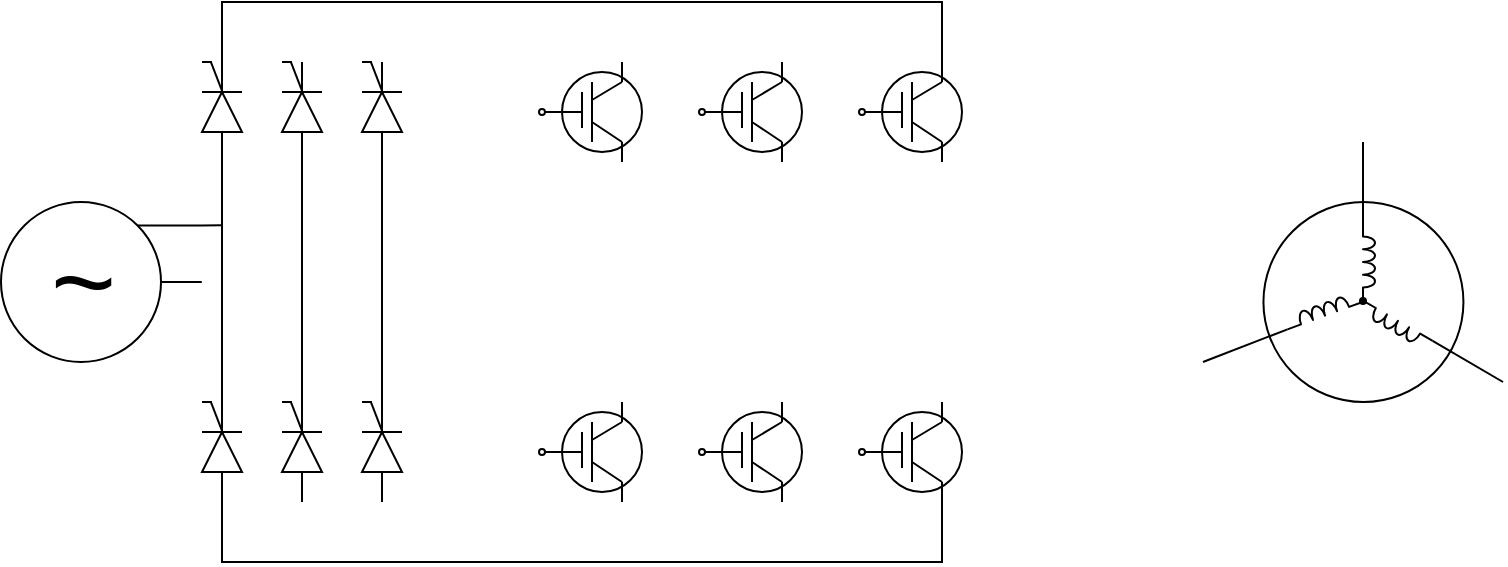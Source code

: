 <mxfile version="10.6.8" type="github"><diagram id="Poc47pYieSkaDkNw2FNX" name="Page-1"><mxGraphModel dx="387" dy="217" grid="1" gridSize="10" guides="1" tooltips="1" connect="1" arrows="1" fold="1" page="1" pageScale="1" pageWidth="827" pageHeight="1169" math="0" shadow="0"><root><mxCell id="0"/><mxCell id="1" parent="0"/><mxCell id="W9D-Zhkd5cadLRXx7c5U-1" value="" style="group" vertex="1" connectable="0" parent="1"><mxGeometry x="610.5" y="270" width="150" height="130" as="geometry"/></mxCell><mxCell id="W9D-Zhkd5cadLRXx7c5U-2" value="" style="ellipse;whiteSpace=wrap;html=1;aspect=fixed;fillColor=none;" vertex="1" parent="W9D-Zhkd5cadLRXx7c5U-1"><mxGeometry x="30.222" y="30" width="100" height="100" as="geometry"/></mxCell><mxCell id="W9D-Zhkd5cadLRXx7c5U-3" value="" style="pointerEvents=1;verticalLabelPosition=bottom;shadow=0;dashed=0;align=center;fillColor=#ffffff;html=1;verticalAlign=top;strokeWidth=1;shape=mxgraph.electrical.inductors.inductor_3;rotation=90;" vertex="1" parent="W9D-Zhkd5cadLRXx7c5U-1"><mxGeometry x="63" y="57" width="40" height="6" as="geometry"/></mxCell><mxCell id="W9D-Zhkd5cadLRXx7c5U-4" value="" style="pointerEvents=1;verticalLabelPosition=bottom;shadow=0;dashed=0;align=center;fillColor=#ffffff;html=1;verticalAlign=top;strokeWidth=1;shape=mxgraph.electrical.inductors.inductor_3;rotation=210;" vertex="1" parent="W9D-Zhkd5cadLRXx7c5U-1"><mxGeometry x="76" y="89" width="40" height="6" as="geometry"/></mxCell><mxCell id="W9D-Zhkd5cadLRXx7c5U-5" value="" style="pointerEvents=1;verticalLabelPosition=bottom;shadow=0;align=center;fillColor=#ffffff;html=1;verticalAlign=top;strokeWidth=1;shape=mxgraph.electrical.inductors.inductor_3;rotation=340;" vertex="1" parent="W9D-Zhkd5cadLRXx7c5U-1"><mxGeometry x="40" y="81" width="40" height="6" as="geometry"/></mxCell><mxCell id="W9D-Zhkd5cadLRXx7c5U-6" value="" style="ellipse;whiteSpace=wrap;html=1;aspect=fixed;fillColor=#000000;" vertex="1" parent="W9D-Zhkd5cadLRXx7c5U-1"><mxGeometry x="78.5" y="78" width="3" height="3" as="geometry"/></mxCell><mxCell id="W9D-Zhkd5cadLRXx7c5U-7" value="" style="endArrow=none;html=1;exitX=0;exitY=1;exitDx=0;exitDy=0;exitPerimeter=0;" edge="1" parent="W9D-Zhkd5cadLRXx7c5U-1" source="W9D-Zhkd5cadLRXx7c5U-3"><mxGeometry width="50" height="50" relative="1" as="geometry"><mxPoint x="70" as="sourcePoint"/><mxPoint x="80" as="targetPoint"/></mxGeometry></mxCell><mxCell id="W9D-Zhkd5cadLRXx7c5U-8" value="" style="endArrow=none;html=1;entryX=0;entryY=1;entryDx=0;entryDy=0;entryPerimeter=0;" edge="1" parent="W9D-Zhkd5cadLRXx7c5U-1" target="W9D-Zhkd5cadLRXx7c5U-5"><mxGeometry width="50" height="50" relative="1" as="geometry"><mxPoint y="110" as="sourcePoint"/><mxPoint x="10" y="120" as="targetPoint"/></mxGeometry></mxCell><mxCell id="W9D-Zhkd5cadLRXx7c5U-9" value="" style="endArrow=none;html=1;entryX=0;entryY=1;entryDx=0;entryDy=0;entryPerimeter=0;" edge="1" parent="W9D-Zhkd5cadLRXx7c5U-1" target="W9D-Zhkd5cadLRXx7c5U-4"><mxGeometry width="50" height="50" relative="1" as="geometry"><mxPoint x="150" y="120" as="sourcePoint"/><mxPoint x="170" y="150" as="targetPoint"/></mxGeometry></mxCell><mxCell id="W9D-Zhkd5cadLRXx7c5U-10" value="" style="group" vertex="1" connectable="0" parent="1"><mxGeometry x="280.0" y="230" width="50" height="50" as="geometry"/></mxCell><mxCell id="W9D-Zhkd5cadLRXx7c5U-11" value="" style="ellipse;whiteSpace=wrap;html=1;aspect=fixed;fillColor=none;" vertex="1" parent="W9D-Zhkd5cadLRXx7c5U-10"><mxGeometry x="10" y="5" width="40" height="40" as="geometry"/></mxCell><mxCell id="W9D-Zhkd5cadLRXx7c5U-12" value="" style="endArrow=none;html=1;strokeWidth=1;" edge="1" parent="W9D-Zhkd5cadLRXx7c5U-10"><mxGeometry width="50" height="50" relative="1" as="geometry"><mxPoint x="25" y="40" as="sourcePoint"/><mxPoint x="25" y="10" as="targetPoint"/></mxGeometry></mxCell><mxCell id="W9D-Zhkd5cadLRXx7c5U-13" value="" style="endArrow=none;html=1;strokeWidth=1;" edge="1" parent="W9D-Zhkd5cadLRXx7c5U-10"><mxGeometry width="50" height="50" relative="1" as="geometry"><mxPoint x="20" y="33" as="sourcePoint"/><mxPoint x="20" y="15" as="targetPoint"/></mxGeometry></mxCell><mxCell id="W9D-Zhkd5cadLRXx7c5U-14" value="" style="endArrow=none;html=1;strokeWidth=1;" edge="1" parent="W9D-Zhkd5cadLRXx7c5U-10"><mxGeometry width="50" height="50" relative="1" as="geometry"><mxPoint x="40" y="10" as="sourcePoint"/><mxPoint x="25" y="19" as="targetPoint"/></mxGeometry></mxCell><mxCell id="W9D-Zhkd5cadLRXx7c5U-15" value="" style="endArrow=none;html=1;strokeWidth=1;endFill=0;startArrow=none;startFill=0;startSize=1;" edge="1" parent="W9D-Zhkd5cadLRXx7c5U-10"><mxGeometry width="50" height="50" relative="1" as="geometry"><mxPoint x="40" y="40" as="sourcePoint"/><mxPoint x="25" y="30" as="targetPoint"/></mxGeometry></mxCell><mxCell id="W9D-Zhkd5cadLRXx7c5U-16" value="" style="endArrow=none;html=1;strokeWidth=1;startArrow=oval;startFill=0;startSize=3;" edge="1" parent="W9D-Zhkd5cadLRXx7c5U-10"><mxGeometry width="50" height="50" relative="1" as="geometry"><mxPoint y="25" as="sourcePoint"/><mxPoint x="20" y="25" as="targetPoint"/></mxGeometry></mxCell><mxCell id="W9D-Zhkd5cadLRXx7c5U-17" value="" style="endArrow=none;html=1;strokeWidth=1;" edge="1" parent="W9D-Zhkd5cadLRXx7c5U-10"><mxGeometry width="50" height="50" relative="1" as="geometry"><mxPoint x="40" y="50" as="sourcePoint"/><mxPoint x="40" y="40" as="targetPoint"/></mxGeometry></mxCell><mxCell id="W9D-Zhkd5cadLRXx7c5U-18" value="" style="endArrow=none;html=1;strokeWidth=1;" edge="1" parent="W9D-Zhkd5cadLRXx7c5U-10"><mxGeometry width="50" height="50" relative="1" as="geometry"><mxPoint x="40" y="10" as="sourcePoint"/><mxPoint x="40" as="targetPoint"/></mxGeometry></mxCell><mxCell id="W9D-Zhkd5cadLRXx7c5U-94" style="edgeStyle=orthogonalEdgeStyle;rounded=0;orthogonalLoop=1;jettySize=auto;html=1;exitX=1;exitY=0.5;exitDx=0;exitDy=0;fontSize=56;endArrow=none;endFill=0;exitPerimeter=0;" edge="1" parent="1" source="W9D-Zhkd5cadLRXx7c5U-78"><mxGeometry relative="1" as="geometry"><mxPoint x="480" y="230" as="targetPoint"/><Array as="points"><mxPoint x="120" y="200"/><mxPoint x="480" y="200"/></Array></mxGeometry></mxCell><mxCell id="W9D-Zhkd5cadLRXx7c5U-95" style="edgeStyle=orthogonalEdgeStyle;rounded=0;orthogonalLoop=1;jettySize=auto;html=1;exitX=0;exitY=0.5;exitDx=0;exitDy=0;endArrow=none;endFill=0;fontSize=56;exitPerimeter=0;" edge="1" parent="1" source="W9D-Zhkd5cadLRXx7c5U-66"><mxGeometry relative="1" as="geometry"><mxPoint x="480" y="450" as="targetPoint"/><Array as="points"><mxPoint x="120" y="480"/><mxPoint x="480" y="480"/></Array></mxGeometry></mxCell><mxCell id="W9D-Zhkd5cadLRXx7c5U-99" style="edgeStyle=orthogonalEdgeStyle;rounded=0;orthogonalLoop=1;jettySize=auto;html=1;exitX=1;exitY=0;exitDx=0;exitDy=0;endArrow=none;endFill=0;fontSize=56;" edge="1" parent="1" source="W9D-Zhkd5cadLRXx7c5U-19"><mxGeometry relative="1" as="geometry"><mxPoint x="120" y="311.611" as="targetPoint"/></mxGeometry></mxCell><mxCell id="W9D-Zhkd5cadLRXx7c5U-100" style="edgeStyle=orthogonalEdgeStyle;rounded=0;orthogonalLoop=1;jettySize=auto;html=1;exitX=1;exitY=0.5;exitDx=0;exitDy=0;endArrow=none;endFill=0;fontSize=56;" edge="1" parent="1" source="W9D-Zhkd5cadLRXx7c5U-19"><mxGeometry relative="1" as="geometry"><mxPoint x="109.944" y="339.944" as="targetPoint"/></mxGeometry></mxCell><mxCell id="W9D-Zhkd5cadLRXx7c5U-19" value="" style="ellipse;whiteSpace=wrap;html=1;aspect=fixed;fillColor=none;" vertex="1" parent="1"><mxGeometry x="9.5" y="300" width="80" height="80" as="geometry"/></mxCell><mxCell id="W9D-Zhkd5cadLRXx7c5U-20" value="" style="group" vertex="1" connectable="0" parent="1"><mxGeometry x="280.0" y="400" width="50" height="50" as="geometry"/></mxCell><mxCell id="W9D-Zhkd5cadLRXx7c5U-21" value="" style="ellipse;whiteSpace=wrap;html=1;aspect=fixed;fillColor=none;" vertex="1" parent="W9D-Zhkd5cadLRXx7c5U-20"><mxGeometry x="10" y="5" width="40" height="40" as="geometry"/></mxCell><mxCell id="W9D-Zhkd5cadLRXx7c5U-22" value="" style="endArrow=none;html=1;strokeWidth=1;" edge="1" parent="W9D-Zhkd5cadLRXx7c5U-20"><mxGeometry width="50" height="50" relative="1" as="geometry"><mxPoint x="25" y="40" as="sourcePoint"/><mxPoint x="25" y="10" as="targetPoint"/></mxGeometry></mxCell><mxCell id="W9D-Zhkd5cadLRXx7c5U-23" value="" style="endArrow=none;html=1;strokeWidth=1;" edge="1" parent="W9D-Zhkd5cadLRXx7c5U-20"><mxGeometry width="50" height="50" relative="1" as="geometry"><mxPoint x="20" y="33" as="sourcePoint"/><mxPoint x="20" y="15" as="targetPoint"/></mxGeometry></mxCell><mxCell id="W9D-Zhkd5cadLRXx7c5U-24" value="" style="endArrow=none;html=1;strokeWidth=1;" edge="1" parent="W9D-Zhkd5cadLRXx7c5U-20"><mxGeometry width="50" height="50" relative="1" as="geometry"><mxPoint x="40" y="10" as="sourcePoint"/><mxPoint x="25" y="19" as="targetPoint"/></mxGeometry></mxCell><mxCell id="W9D-Zhkd5cadLRXx7c5U-25" value="" style="endArrow=none;html=1;strokeWidth=1;endFill=0;startArrow=none;startFill=0;startSize=1;" edge="1" parent="W9D-Zhkd5cadLRXx7c5U-20"><mxGeometry width="50" height="50" relative="1" as="geometry"><mxPoint x="40" y="40" as="sourcePoint"/><mxPoint x="25" y="30" as="targetPoint"/></mxGeometry></mxCell><mxCell id="W9D-Zhkd5cadLRXx7c5U-26" value="" style="endArrow=none;html=1;strokeWidth=1;startArrow=oval;startFill=0;startSize=3;" edge="1" parent="W9D-Zhkd5cadLRXx7c5U-20"><mxGeometry width="50" height="50" relative="1" as="geometry"><mxPoint y="25" as="sourcePoint"/><mxPoint x="20" y="25" as="targetPoint"/></mxGeometry></mxCell><mxCell id="W9D-Zhkd5cadLRXx7c5U-27" value="" style="endArrow=none;html=1;strokeWidth=1;" edge="1" parent="W9D-Zhkd5cadLRXx7c5U-20"><mxGeometry width="50" height="50" relative="1" as="geometry"><mxPoint x="40" y="50" as="sourcePoint"/><mxPoint x="40" y="40" as="targetPoint"/></mxGeometry></mxCell><mxCell id="W9D-Zhkd5cadLRXx7c5U-28" value="" style="endArrow=none;html=1;strokeWidth=1;" edge="1" parent="W9D-Zhkd5cadLRXx7c5U-20"><mxGeometry width="50" height="50" relative="1" as="geometry"><mxPoint x="40" y="10" as="sourcePoint"/><mxPoint x="40" as="targetPoint"/></mxGeometry></mxCell><mxCell id="W9D-Zhkd5cadLRXx7c5U-29" value="" style="group" vertex="1" connectable="0" parent="1"><mxGeometry x="360.0" y="230" width="50" height="50" as="geometry"/></mxCell><mxCell id="W9D-Zhkd5cadLRXx7c5U-30" value="" style="ellipse;whiteSpace=wrap;html=1;aspect=fixed;fillColor=none;" vertex="1" parent="W9D-Zhkd5cadLRXx7c5U-29"><mxGeometry x="10" y="5" width="40" height="40" as="geometry"/></mxCell><mxCell id="W9D-Zhkd5cadLRXx7c5U-31" value="" style="endArrow=none;html=1;strokeWidth=1;" edge="1" parent="W9D-Zhkd5cadLRXx7c5U-29"><mxGeometry width="50" height="50" relative="1" as="geometry"><mxPoint x="25" y="40" as="sourcePoint"/><mxPoint x="25" y="10" as="targetPoint"/></mxGeometry></mxCell><mxCell id="W9D-Zhkd5cadLRXx7c5U-32" value="" style="endArrow=none;html=1;strokeWidth=1;" edge="1" parent="W9D-Zhkd5cadLRXx7c5U-29"><mxGeometry width="50" height="50" relative="1" as="geometry"><mxPoint x="20" y="33" as="sourcePoint"/><mxPoint x="20" y="15" as="targetPoint"/></mxGeometry></mxCell><mxCell id="W9D-Zhkd5cadLRXx7c5U-33" value="" style="endArrow=none;html=1;strokeWidth=1;" edge="1" parent="W9D-Zhkd5cadLRXx7c5U-29"><mxGeometry width="50" height="50" relative="1" as="geometry"><mxPoint x="40" y="10" as="sourcePoint"/><mxPoint x="25" y="19" as="targetPoint"/></mxGeometry></mxCell><mxCell id="W9D-Zhkd5cadLRXx7c5U-34" value="" style="endArrow=none;html=1;strokeWidth=1;endFill=0;startArrow=none;startFill=0;startSize=1;" edge="1" parent="W9D-Zhkd5cadLRXx7c5U-29"><mxGeometry width="50" height="50" relative="1" as="geometry"><mxPoint x="40" y="40" as="sourcePoint"/><mxPoint x="25" y="30" as="targetPoint"/></mxGeometry></mxCell><mxCell id="W9D-Zhkd5cadLRXx7c5U-35" value="" style="endArrow=none;html=1;strokeWidth=1;startArrow=oval;startFill=0;startSize=3;" edge="1" parent="W9D-Zhkd5cadLRXx7c5U-29"><mxGeometry width="50" height="50" relative="1" as="geometry"><mxPoint y="25" as="sourcePoint"/><mxPoint x="20" y="25" as="targetPoint"/></mxGeometry></mxCell><mxCell id="W9D-Zhkd5cadLRXx7c5U-36" value="" style="endArrow=none;html=1;strokeWidth=1;" edge="1" parent="W9D-Zhkd5cadLRXx7c5U-29"><mxGeometry width="50" height="50" relative="1" as="geometry"><mxPoint x="40" y="50" as="sourcePoint"/><mxPoint x="40" y="40" as="targetPoint"/></mxGeometry></mxCell><mxCell id="W9D-Zhkd5cadLRXx7c5U-37" value="" style="endArrow=none;html=1;strokeWidth=1;" edge="1" parent="W9D-Zhkd5cadLRXx7c5U-29"><mxGeometry width="50" height="50" relative="1" as="geometry"><mxPoint x="40" y="10" as="sourcePoint"/><mxPoint x="40" as="targetPoint"/></mxGeometry></mxCell><mxCell id="W9D-Zhkd5cadLRXx7c5U-38" value="" style="group" vertex="1" connectable="0" parent="1"><mxGeometry x="440.0" y="230" width="50" height="50" as="geometry"/></mxCell><mxCell id="W9D-Zhkd5cadLRXx7c5U-39" value="" style="ellipse;whiteSpace=wrap;html=1;aspect=fixed;fillColor=none;" vertex="1" parent="W9D-Zhkd5cadLRXx7c5U-38"><mxGeometry x="10" y="5" width="40" height="40" as="geometry"/></mxCell><mxCell id="W9D-Zhkd5cadLRXx7c5U-40" value="" style="endArrow=none;html=1;strokeWidth=1;" edge="1" parent="W9D-Zhkd5cadLRXx7c5U-38"><mxGeometry width="50" height="50" relative="1" as="geometry"><mxPoint x="25" y="40" as="sourcePoint"/><mxPoint x="25" y="10" as="targetPoint"/></mxGeometry></mxCell><mxCell id="W9D-Zhkd5cadLRXx7c5U-41" value="" style="endArrow=none;html=1;strokeWidth=1;" edge="1" parent="W9D-Zhkd5cadLRXx7c5U-38"><mxGeometry width="50" height="50" relative="1" as="geometry"><mxPoint x="20" y="33" as="sourcePoint"/><mxPoint x="20" y="15" as="targetPoint"/></mxGeometry></mxCell><mxCell id="W9D-Zhkd5cadLRXx7c5U-42" value="" style="endArrow=none;html=1;strokeWidth=1;" edge="1" parent="W9D-Zhkd5cadLRXx7c5U-38"><mxGeometry width="50" height="50" relative="1" as="geometry"><mxPoint x="40" y="10" as="sourcePoint"/><mxPoint x="25" y="19" as="targetPoint"/></mxGeometry></mxCell><mxCell id="W9D-Zhkd5cadLRXx7c5U-43" value="" style="endArrow=none;html=1;strokeWidth=1;endFill=0;startArrow=none;startFill=0;startSize=1;" edge="1" parent="W9D-Zhkd5cadLRXx7c5U-38"><mxGeometry width="50" height="50" relative="1" as="geometry"><mxPoint x="40" y="40" as="sourcePoint"/><mxPoint x="25" y="30" as="targetPoint"/></mxGeometry></mxCell><mxCell id="W9D-Zhkd5cadLRXx7c5U-44" value="" style="endArrow=none;html=1;strokeWidth=1;startArrow=oval;startFill=0;startSize=3;" edge="1" parent="W9D-Zhkd5cadLRXx7c5U-38"><mxGeometry width="50" height="50" relative="1" as="geometry"><mxPoint y="25" as="sourcePoint"/><mxPoint x="20" y="25" as="targetPoint"/></mxGeometry></mxCell><mxCell id="W9D-Zhkd5cadLRXx7c5U-45" value="" style="endArrow=none;html=1;strokeWidth=1;" edge="1" parent="W9D-Zhkd5cadLRXx7c5U-38"><mxGeometry width="50" height="50" relative="1" as="geometry"><mxPoint x="40" y="50" as="sourcePoint"/><mxPoint x="40" y="40" as="targetPoint"/></mxGeometry></mxCell><mxCell id="W9D-Zhkd5cadLRXx7c5U-46" value="" style="endArrow=none;html=1;strokeWidth=1;" edge="1" parent="W9D-Zhkd5cadLRXx7c5U-38"><mxGeometry width="50" height="50" relative="1" as="geometry"><mxPoint x="40" y="10" as="sourcePoint"/><mxPoint x="40" as="targetPoint"/></mxGeometry></mxCell><mxCell id="W9D-Zhkd5cadLRXx7c5U-47" value="" style="group" vertex="1" connectable="0" parent="1"><mxGeometry x="360.0" y="400" width="50" height="50" as="geometry"/></mxCell><mxCell id="W9D-Zhkd5cadLRXx7c5U-48" value="" style="ellipse;whiteSpace=wrap;html=1;aspect=fixed;fillColor=none;" vertex="1" parent="W9D-Zhkd5cadLRXx7c5U-47"><mxGeometry x="10" y="5" width="40" height="40" as="geometry"/></mxCell><mxCell id="W9D-Zhkd5cadLRXx7c5U-49" value="" style="endArrow=none;html=1;strokeWidth=1;" edge="1" parent="W9D-Zhkd5cadLRXx7c5U-47"><mxGeometry width="50" height="50" relative="1" as="geometry"><mxPoint x="25" y="40" as="sourcePoint"/><mxPoint x="25" y="10" as="targetPoint"/></mxGeometry></mxCell><mxCell id="W9D-Zhkd5cadLRXx7c5U-50" value="" style="endArrow=none;html=1;strokeWidth=1;" edge="1" parent="W9D-Zhkd5cadLRXx7c5U-47"><mxGeometry width="50" height="50" relative="1" as="geometry"><mxPoint x="20" y="33" as="sourcePoint"/><mxPoint x="20" y="15" as="targetPoint"/></mxGeometry></mxCell><mxCell id="W9D-Zhkd5cadLRXx7c5U-51" value="" style="endArrow=none;html=1;strokeWidth=1;" edge="1" parent="W9D-Zhkd5cadLRXx7c5U-47"><mxGeometry width="50" height="50" relative="1" as="geometry"><mxPoint x="40" y="10" as="sourcePoint"/><mxPoint x="25" y="19" as="targetPoint"/></mxGeometry></mxCell><mxCell id="W9D-Zhkd5cadLRXx7c5U-52" value="" style="endArrow=none;html=1;strokeWidth=1;endFill=0;startArrow=none;startFill=0;startSize=1;" edge="1" parent="W9D-Zhkd5cadLRXx7c5U-47"><mxGeometry width="50" height="50" relative="1" as="geometry"><mxPoint x="40" y="40" as="sourcePoint"/><mxPoint x="25" y="30" as="targetPoint"/></mxGeometry></mxCell><mxCell id="W9D-Zhkd5cadLRXx7c5U-53" value="" style="endArrow=none;html=1;strokeWidth=1;startArrow=oval;startFill=0;startSize=3;" edge="1" parent="W9D-Zhkd5cadLRXx7c5U-47"><mxGeometry width="50" height="50" relative="1" as="geometry"><mxPoint y="25" as="sourcePoint"/><mxPoint x="20" y="25" as="targetPoint"/></mxGeometry></mxCell><mxCell id="W9D-Zhkd5cadLRXx7c5U-54" value="" style="endArrow=none;html=1;strokeWidth=1;" edge="1" parent="W9D-Zhkd5cadLRXx7c5U-47"><mxGeometry width="50" height="50" relative="1" as="geometry"><mxPoint x="40" y="50" as="sourcePoint"/><mxPoint x="40" y="40" as="targetPoint"/></mxGeometry></mxCell><mxCell id="W9D-Zhkd5cadLRXx7c5U-55" value="" style="endArrow=none;html=1;strokeWidth=1;" edge="1" parent="W9D-Zhkd5cadLRXx7c5U-47"><mxGeometry width="50" height="50" relative="1" as="geometry"><mxPoint x="40" y="10" as="sourcePoint"/><mxPoint x="40" as="targetPoint"/></mxGeometry></mxCell><mxCell id="W9D-Zhkd5cadLRXx7c5U-56" value="" style="group" vertex="1" connectable="0" parent="1"><mxGeometry x="440.0" y="400" width="50" height="50" as="geometry"/></mxCell><mxCell id="W9D-Zhkd5cadLRXx7c5U-57" value="" style="ellipse;whiteSpace=wrap;html=1;aspect=fixed;fillColor=none;" vertex="1" parent="W9D-Zhkd5cadLRXx7c5U-56"><mxGeometry x="10" y="5" width="40" height="40" as="geometry"/></mxCell><mxCell id="W9D-Zhkd5cadLRXx7c5U-58" value="" style="endArrow=none;html=1;strokeWidth=1;" edge="1" parent="W9D-Zhkd5cadLRXx7c5U-56"><mxGeometry width="50" height="50" relative="1" as="geometry"><mxPoint x="25" y="40" as="sourcePoint"/><mxPoint x="25" y="10" as="targetPoint"/></mxGeometry></mxCell><mxCell id="W9D-Zhkd5cadLRXx7c5U-59" value="" style="endArrow=none;html=1;strokeWidth=1;" edge="1" parent="W9D-Zhkd5cadLRXx7c5U-56"><mxGeometry width="50" height="50" relative="1" as="geometry"><mxPoint x="20" y="33" as="sourcePoint"/><mxPoint x="20" y="15" as="targetPoint"/></mxGeometry></mxCell><mxCell id="W9D-Zhkd5cadLRXx7c5U-60" value="" style="endArrow=none;html=1;strokeWidth=1;" edge="1" parent="W9D-Zhkd5cadLRXx7c5U-56"><mxGeometry width="50" height="50" relative="1" as="geometry"><mxPoint x="40" y="10" as="sourcePoint"/><mxPoint x="25" y="19" as="targetPoint"/></mxGeometry></mxCell><mxCell id="W9D-Zhkd5cadLRXx7c5U-61" value="" style="endArrow=none;html=1;strokeWidth=1;endFill=0;startArrow=none;startFill=0;startSize=1;" edge="1" parent="W9D-Zhkd5cadLRXx7c5U-56"><mxGeometry width="50" height="50" relative="1" as="geometry"><mxPoint x="40" y="40" as="sourcePoint"/><mxPoint x="25" y="30" as="targetPoint"/></mxGeometry></mxCell><mxCell id="W9D-Zhkd5cadLRXx7c5U-62" value="" style="endArrow=none;html=1;strokeWidth=1;startArrow=oval;startFill=0;startSize=3;" edge="1" parent="W9D-Zhkd5cadLRXx7c5U-56"><mxGeometry width="50" height="50" relative="1" as="geometry"><mxPoint y="25" as="sourcePoint"/><mxPoint x="20" y="25" as="targetPoint"/></mxGeometry></mxCell><mxCell id="W9D-Zhkd5cadLRXx7c5U-63" value="" style="endArrow=none;html=1;strokeWidth=1;" edge="1" parent="W9D-Zhkd5cadLRXx7c5U-56"><mxGeometry width="50" height="50" relative="1" as="geometry"><mxPoint x="40" y="50" as="sourcePoint"/><mxPoint x="40" y="40" as="targetPoint"/></mxGeometry></mxCell><mxCell id="W9D-Zhkd5cadLRXx7c5U-64" value="" style="endArrow=none;html=1;strokeWidth=1;" edge="1" parent="W9D-Zhkd5cadLRXx7c5U-56"><mxGeometry width="50" height="50" relative="1" as="geometry"><mxPoint x="40" y="10" as="sourcePoint"/><mxPoint x="40" as="targetPoint"/></mxGeometry></mxCell><mxCell id="W9D-Zhkd5cadLRXx7c5U-65" value="" style="group;fillColor=none;direction=west;rotation=-90;" vertex="1" connectable="0" parent="1"><mxGeometry x="95" y="415" width="50" height="20" as="geometry"/></mxCell><mxCell id="W9D-Zhkd5cadLRXx7c5U-66" value="" style="pointerEvents=1;fillColor=#000000;verticalLabelPosition=bottom;shadow=0;dashed=0;align=center;fillColor=#ffffff;html=1;verticalAlign=top;strokeWidth=1;shape=mxgraph.electrical.diodes.diode;rotation=-90;" vertex="1" parent="W9D-Zhkd5cadLRXx7c5U-65"><mxGeometry width="50" height="20" as="geometry"/></mxCell><mxCell id="W9D-Zhkd5cadLRXx7c5U-67" value="" style="endArrow=none;html=1;exitX=0.707;exitY=0.506;exitDx=0;exitDy=0;exitPerimeter=0;entryX=0.993;entryY=0.228;entryDx=0;entryDy=0;entryPerimeter=0;" edge="1" parent="W9D-Zhkd5cadLRXx7c5U-65" source="W9D-Zhkd5cadLRXx7c5U-66" target="W9D-Zhkd5cadLRXx7c5U-66"><mxGeometry width="50" height="50" relative="1" as="geometry"><mxPoint x="18" y="-35" as="sourcePoint"/><mxPoint x="2" y="-60" as="targetPoint"/></mxGeometry></mxCell><mxCell id="W9D-Zhkd5cadLRXx7c5U-68" value="" style="endArrow=none;html=1;exitX=0.997;exitY=0.222;exitDx=0;exitDy=0;exitPerimeter=0;entryX=1;entryY=-0.044;entryDx=0;entryDy=0;entryPerimeter=0;" edge="1" parent="W9D-Zhkd5cadLRXx7c5U-65"><mxGeometry width="50" height="50" relative="1" as="geometry"><mxPoint x="20" y="-15" as="sourcePoint"/><mxPoint x="15" y="-15" as="targetPoint"/></mxGeometry></mxCell><mxCell id="W9D-Zhkd5cadLRXx7c5U-69" value="" style="group;fillColor=none;direction=west;rotation=-90;" vertex="1" connectable="0" parent="1"><mxGeometry x="135" y="415" width="50" height="20" as="geometry"/></mxCell><mxCell id="W9D-Zhkd5cadLRXx7c5U-70" value="" style="pointerEvents=1;fillColor=#000000;verticalLabelPosition=bottom;shadow=0;dashed=0;align=center;fillColor=#ffffff;html=1;verticalAlign=top;strokeWidth=1;shape=mxgraph.electrical.diodes.diode;rotation=-90;" vertex="1" parent="W9D-Zhkd5cadLRXx7c5U-69"><mxGeometry width="50" height="20" as="geometry"/></mxCell><mxCell id="W9D-Zhkd5cadLRXx7c5U-71" value="" style="endArrow=none;html=1;exitX=0.707;exitY=0.506;exitDx=0;exitDy=0;exitPerimeter=0;entryX=0.993;entryY=0.228;entryDx=0;entryDy=0;entryPerimeter=0;" edge="1" parent="W9D-Zhkd5cadLRXx7c5U-69" source="W9D-Zhkd5cadLRXx7c5U-70" target="W9D-Zhkd5cadLRXx7c5U-70"><mxGeometry width="50" height="50" relative="1" as="geometry"><mxPoint x="18" y="-35" as="sourcePoint"/><mxPoint x="2" y="-60" as="targetPoint"/></mxGeometry></mxCell><mxCell id="W9D-Zhkd5cadLRXx7c5U-72" value="" style="endArrow=none;html=1;exitX=0.997;exitY=0.222;exitDx=0;exitDy=0;exitPerimeter=0;entryX=1;entryY=-0.044;entryDx=0;entryDy=0;entryPerimeter=0;" edge="1" parent="W9D-Zhkd5cadLRXx7c5U-69"><mxGeometry width="50" height="50" relative="1" as="geometry"><mxPoint x="20" y="-15" as="sourcePoint"/><mxPoint x="15" y="-15" as="targetPoint"/></mxGeometry></mxCell><mxCell id="W9D-Zhkd5cadLRXx7c5U-73" value="" style="group;fillColor=none;direction=west;rotation=-90;" vertex="1" connectable="0" parent="1"><mxGeometry x="175" y="415" width="50" height="20" as="geometry"/></mxCell><mxCell id="W9D-Zhkd5cadLRXx7c5U-74" value="" style="pointerEvents=1;fillColor=#000000;verticalLabelPosition=bottom;shadow=0;dashed=0;align=center;fillColor=#ffffff;html=1;verticalAlign=top;strokeWidth=1;shape=mxgraph.electrical.diodes.diode;rotation=-90;" vertex="1" parent="W9D-Zhkd5cadLRXx7c5U-73"><mxGeometry width="50" height="20" as="geometry"/></mxCell><mxCell id="W9D-Zhkd5cadLRXx7c5U-75" value="" style="endArrow=none;html=1;exitX=0.707;exitY=0.506;exitDx=0;exitDy=0;exitPerimeter=0;entryX=0.993;entryY=0.228;entryDx=0;entryDy=0;entryPerimeter=0;" edge="1" parent="W9D-Zhkd5cadLRXx7c5U-73" source="W9D-Zhkd5cadLRXx7c5U-74" target="W9D-Zhkd5cadLRXx7c5U-74"><mxGeometry width="50" height="50" relative="1" as="geometry"><mxPoint x="18" y="-35" as="sourcePoint"/><mxPoint x="2" y="-60" as="targetPoint"/></mxGeometry></mxCell><mxCell id="W9D-Zhkd5cadLRXx7c5U-76" value="" style="endArrow=none;html=1;exitX=0.997;exitY=0.222;exitDx=0;exitDy=0;exitPerimeter=0;entryX=1;entryY=-0.044;entryDx=0;entryDy=0;entryPerimeter=0;" edge="1" parent="W9D-Zhkd5cadLRXx7c5U-73"><mxGeometry width="50" height="50" relative="1" as="geometry"><mxPoint x="20" y="-15" as="sourcePoint"/><mxPoint x="15" y="-15" as="targetPoint"/></mxGeometry></mxCell><mxCell id="W9D-Zhkd5cadLRXx7c5U-77" value="" style="group;fillColor=none;direction=west;rotation=-90;" vertex="1" connectable="0" parent="1"><mxGeometry x="95" y="245" width="50" height="20" as="geometry"/></mxCell><mxCell id="W9D-Zhkd5cadLRXx7c5U-78" value="" style="pointerEvents=1;fillColor=#000000;verticalLabelPosition=bottom;shadow=0;dashed=0;align=center;fillColor=#ffffff;html=1;verticalAlign=top;strokeWidth=1;shape=mxgraph.electrical.diodes.diode;rotation=-90;" vertex="1" parent="W9D-Zhkd5cadLRXx7c5U-77"><mxGeometry width="50" height="20" as="geometry"/></mxCell><mxCell id="W9D-Zhkd5cadLRXx7c5U-79" value="" style="endArrow=none;html=1;exitX=0.707;exitY=0.506;exitDx=0;exitDy=0;exitPerimeter=0;entryX=0.993;entryY=0.228;entryDx=0;entryDy=0;entryPerimeter=0;" edge="1" parent="W9D-Zhkd5cadLRXx7c5U-77" source="W9D-Zhkd5cadLRXx7c5U-78" target="W9D-Zhkd5cadLRXx7c5U-78"><mxGeometry width="50" height="50" relative="1" as="geometry"><mxPoint x="18" y="-35" as="sourcePoint"/><mxPoint x="2" y="-60" as="targetPoint"/></mxGeometry></mxCell><mxCell id="W9D-Zhkd5cadLRXx7c5U-80" value="" style="endArrow=none;html=1;exitX=0.997;exitY=0.222;exitDx=0;exitDy=0;exitPerimeter=0;entryX=1;entryY=-0.044;entryDx=0;entryDy=0;entryPerimeter=0;" edge="1" parent="W9D-Zhkd5cadLRXx7c5U-77"><mxGeometry width="50" height="50" relative="1" as="geometry"><mxPoint x="20" y="-15" as="sourcePoint"/><mxPoint x="15" y="-15" as="targetPoint"/></mxGeometry></mxCell><mxCell id="W9D-Zhkd5cadLRXx7c5U-81" value="" style="group;fillColor=none;direction=west;rotation=-90;" vertex="1" connectable="0" parent="1"><mxGeometry x="135" y="245" width="50" height="20" as="geometry"/></mxCell><mxCell id="W9D-Zhkd5cadLRXx7c5U-82" value="" style="pointerEvents=1;fillColor=#000000;verticalLabelPosition=bottom;shadow=0;dashed=0;align=center;fillColor=#ffffff;html=1;verticalAlign=top;strokeWidth=1;shape=mxgraph.electrical.diodes.diode;rotation=-90;" vertex="1" parent="W9D-Zhkd5cadLRXx7c5U-81"><mxGeometry width="50" height="20" as="geometry"/></mxCell><mxCell id="W9D-Zhkd5cadLRXx7c5U-83" value="" style="endArrow=none;html=1;exitX=0.707;exitY=0.506;exitDx=0;exitDy=0;exitPerimeter=0;entryX=0.993;entryY=0.228;entryDx=0;entryDy=0;entryPerimeter=0;" edge="1" parent="W9D-Zhkd5cadLRXx7c5U-81" source="W9D-Zhkd5cadLRXx7c5U-82" target="W9D-Zhkd5cadLRXx7c5U-82"><mxGeometry width="50" height="50" relative="1" as="geometry"><mxPoint x="18" y="-35" as="sourcePoint"/><mxPoint x="2" y="-60" as="targetPoint"/></mxGeometry></mxCell><mxCell id="W9D-Zhkd5cadLRXx7c5U-84" value="" style="endArrow=none;html=1;exitX=0.997;exitY=0.222;exitDx=0;exitDy=0;exitPerimeter=0;entryX=1;entryY=-0.044;entryDx=0;entryDy=0;entryPerimeter=0;" edge="1" parent="W9D-Zhkd5cadLRXx7c5U-81"><mxGeometry width="50" height="50" relative="1" as="geometry"><mxPoint x="20" y="-15" as="sourcePoint"/><mxPoint x="15" y="-15" as="targetPoint"/></mxGeometry></mxCell><mxCell id="W9D-Zhkd5cadLRXx7c5U-85" value="" style="group;fillColor=none;direction=west;rotation=-90;" vertex="1" connectable="0" parent="1"><mxGeometry x="175" y="245" width="50" height="20" as="geometry"/></mxCell><mxCell id="W9D-Zhkd5cadLRXx7c5U-86" value="" style="pointerEvents=1;fillColor=#000000;verticalLabelPosition=bottom;shadow=0;dashed=0;align=center;fillColor=#ffffff;html=1;verticalAlign=top;strokeWidth=1;shape=mxgraph.electrical.diodes.diode;rotation=-90;" vertex="1" parent="W9D-Zhkd5cadLRXx7c5U-85"><mxGeometry width="50" height="20" as="geometry"/></mxCell><mxCell id="W9D-Zhkd5cadLRXx7c5U-87" value="" style="endArrow=none;html=1;exitX=0.707;exitY=0.506;exitDx=0;exitDy=0;exitPerimeter=0;entryX=0.993;entryY=0.228;entryDx=0;entryDy=0;entryPerimeter=0;" edge="1" parent="W9D-Zhkd5cadLRXx7c5U-85" source="W9D-Zhkd5cadLRXx7c5U-86" target="W9D-Zhkd5cadLRXx7c5U-86"><mxGeometry width="50" height="50" relative="1" as="geometry"><mxPoint x="18" y="-35" as="sourcePoint"/><mxPoint x="2" y="-60" as="targetPoint"/></mxGeometry></mxCell><mxCell id="W9D-Zhkd5cadLRXx7c5U-88" value="" style="endArrow=none;html=1;exitX=0.997;exitY=0.222;exitDx=0;exitDy=0;exitPerimeter=0;entryX=1;entryY=-0.044;entryDx=0;entryDy=0;entryPerimeter=0;" edge="1" parent="W9D-Zhkd5cadLRXx7c5U-85"><mxGeometry width="50" height="50" relative="1" as="geometry"><mxPoint x="20" y="-15" as="sourcePoint"/><mxPoint x="15" y="-15" as="targetPoint"/></mxGeometry></mxCell><mxCell id="W9D-Zhkd5cadLRXx7c5U-89" value="&lt;div style=&quot;font-size: 56px;&quot;&gt;&lt;div style=&quot;font-size: 56px;&quot; align=&quot;center&quot;&gt;&lt;font style=&quot;font-size: 56px;&quot; face=&quot;Courier New&quot;&gt;~&lt;br style=&quot;font-size: 56px;&quot;&gt;&lt;/font&gt;&lt;/div&gt;&lt;font style=&quot;font-size: 56px;&quot; face=&quot;Courier New&quot;&gt;&lt;/font&gt;&lt;/div&gt;" style="text;html=1;resizable=0;points=[];autosize=1;align=left;verticalAlign=top;spacingTop=-4;fontSize=56;" vertex="1" parent="1"><mxGeometry x="31.5" y="303" width="30" height="20" as="geometry"/></mxCell><mxCell id="W9D-Zhkd5cadLRXx7c5U-96" style="edgeStyle=orthogonalEdgeStyle;rounded=0;orthogonalLoop=1;jettySize=auto;html=1;exitX=0;exitY=0.5;exitDx=0;exitDy=0;exitPerimeter=0;entryX=1;entryY=0.5;entryDx=0;entryDy=0;entryPerimeter=0;endArrow=none;endFill=0;fontSize=56;" edge="1" parent="1" source="W9D-Zhkd5cadLRXx7c5U-78" target="W9D-Zhkd5cadLRXx7c5U-66"><mxGeometry relative="1" as="geometry"/></mxCell><mxCell id="W9D-Zhkd5cadLRXx7c5U-97" style="edgeStyle=orthogonalEdgeStyle;rounded=0;orthogonalLoop=1;jettySize=auto;html=1;exitX=0;exitY=0.5;exitDx=0;exitDy=0;exitPerimeter=0;entryX=1;entryY=0.5;entryDx=0;entryDy=0;entryPerimeter=0;endArrow=none;endFill=0;fontSize=56;" edge="1" parent="1" source="W9D-Zhkd5cadLRXx7c5U-82" target="W9D-Zhkd5cadLRXx7c5U-70"><mxGeometry relative="1" as="geometry"/></mxCell><mxCell id="W9D-Zhkd5cadLRXx7c5U-98" style="edgeStyle=orthogonalEdgeStyle;rounded=0;orthogonalLoop=1;jettySize=auto;html=1;exitX=0;exitY=0.5;exitDx=0;exitDy=0;exitPerimeter=0;entryX=1;entryY=0.5;entryDx=0;entryDy=0;entryPerimeter=0;endArrow=none;endFill=0;fontSize=56;" edge="1" parent="1" source="W9D-Zhkd5cadLRXx7c5U-86" target="W9D-Zhkd5cadLRXx7c5U-74"><mxGeometry relative="1" as="geometry"/></mxCell></root></mxGraphModel></diagram></mxfile>